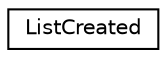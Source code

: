 digraph "Graphical Class Hierarchy"
{
  edge [fontname="Helvetica",fontsize="10",labelfontname="Helvetica",labelfontsize="10"];
  node [fontname="Helvetica",fontsize="10",shape=record];
  rankdir="LR";
  Node0 [label="ListCreated",height=0.2,width=0.4,color="black", fillcolor="white", style="filled",URL="$class_app_1_1_lists_1_1_events_1_1_list_created.html"];
}
